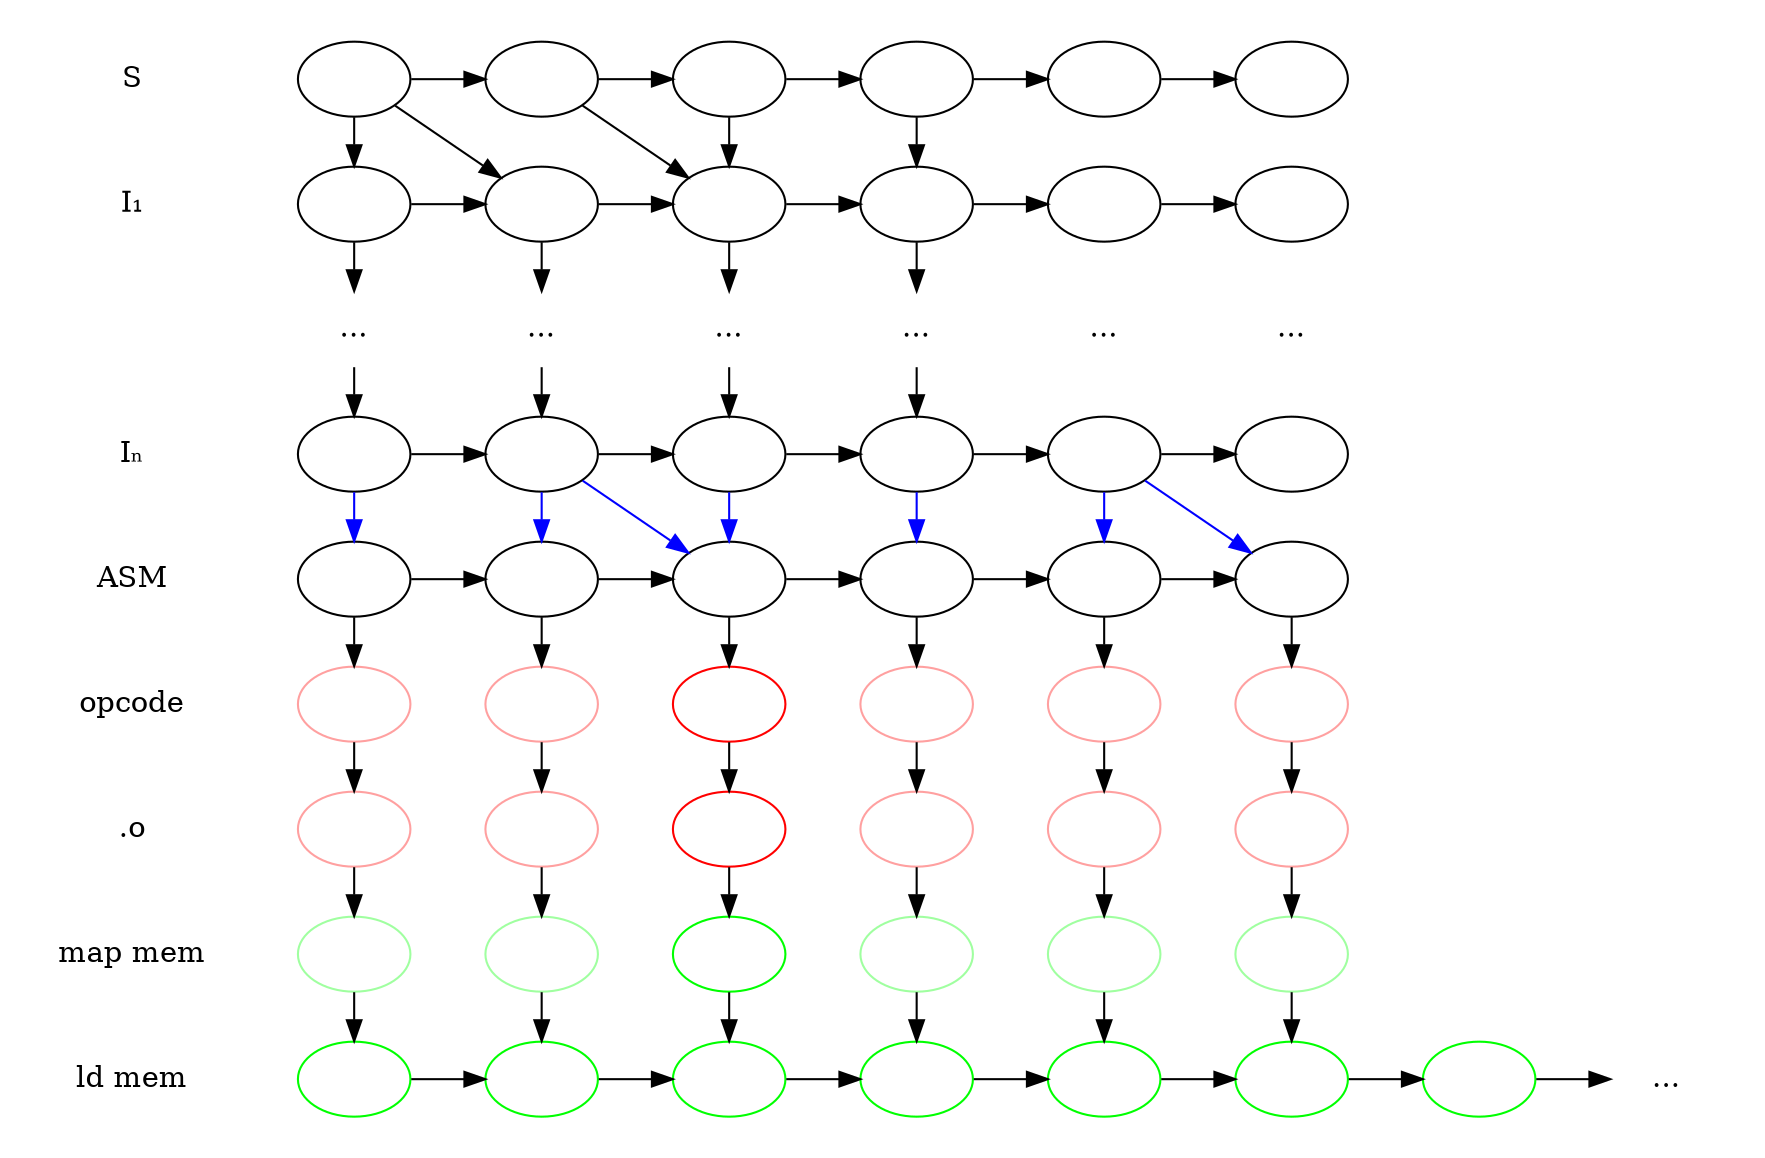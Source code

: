 digraph G {
    node [
        label = ""
    ]
    rankdir = LR
    subgraph cluster_ld {
        style = invis
        node [ color = green ]
        ld1 -> ld2 -> ld3 -> ld4 -> ld5 -> ld6 -> ld7 -> ld8
        ld [ label = "ld mem", shape = none ]
        ld8 [ label = "...", shape = none]
        ld -> ld1 [ style = invis ]
    }
    subgraph cluster_map {
        style = invis
        node [ color = "#00ff005f" ]
        edge [ style = invis ]
        map -> map1 -> map2 -> map3 -> map4 -> map5 -> map6
        map [ label = "map mem", shape = none, style = solid ]
        map3 [ color = green, style = solid ]
    }
    subgraph cluster_obj {
        style = invis
        node [ color = "#ff00005f" ]
        edge [ style = invis ]
        obj -> obj1 -> obj2 -> obj3 -> obj4 -> obj5 -> obj6
        obj [ label = ".o", shape = none, style = solid ]
        obj3 [ color = red, style = solid ]
    }
    subgraph cluster_op {
        style = invis
        node [ color = "#ff00005f" ]
        edge [ style = invis ]
        op -> op1 -> op2 -> op3 -> op4 -> op5 -> op6
        op [ label = opcode, shape = none, style = solid ]
        op3 [ color = red, style = solid ]
    }
    subgraph cluster_ASM {
        style = invis
        asm1 -> asm2 -> asm3 -> asm4 -> asm5 -> asm6
        ASM [ label = ASM, shape = none ]
        ASM -> asm1 [ style = invis ]
    }
    subgraph cluster_In {
        style = invis
        in1 -> in2 -> in3 -> in4 -> in5 -> in6
        In [ label = Iₙ, shape = none ]
        In -> in1 [ style = invis ]
    }
    subgraph cluster_Is {
        node [ shape = none, label = "..." ]
        edge [ style = invis ]
        style = invis
        Is -> is1 -> is2 -> is3 -> is4 -> is5 -> is6
        Is [ label = "", shape = none ]
    }
    subgraph cluster_I1 {
        style = invis
        i11 -> i12 -> i13 -> i14 -> i15 -> i16
        I1 [ label = I₁, shape = none ]
        I1 -> i11 [ style = invis ]
    }
    subgraph cluster_S {
        style = invis
        s1 -> s2 -> s3 -> s4 -> s5 -> s6
        S [ label = S, shape = none ]
        S -> s1 [ style = invis ]
    }
    subgraph {
        edge [ constraint = false ]
        s1 -> i11 
        s1 -> i12
        s2 -> i13
        s3 -> i13
        s4 -> i14

        i11 -> is1
        i12 -> is2
        i13 -> is3
        i14 -> is4

        is1 -> in1
        is2 -> in2
        is3 -> in3
        is4 -> in4

        subgraph {
            edge [ color = blue ]
            in1 -> asm1
            in2 -> asm2
            in2 -> asm3
            in3 -> asm3
            in4 -> asm4
            in5 -> asm5
            in5 -> asm6
        }

        asm1 -> op1
        asm2 -> op2
        asm3 -> op3
        asm4 -> op4
        asm5 -> op5
        asm6 -> op6

        op1 -> obj1
        op2 -> obj2
        op3 -> obj3
        op4 -> obj4
        op5 -> obj5
        op6 -> obj6

        obj1 -> map1
        obj2 -> map2
        obj3 -> map3
        obj4 -> map4
        obj5 -> map5
        obj6 -> map6

        map1 -> ld1
        map2 -> ld2
        map3 -> ld3
        map4 -> ld4
        map5 -> ld5
        map6 -> ld6
    }
}
